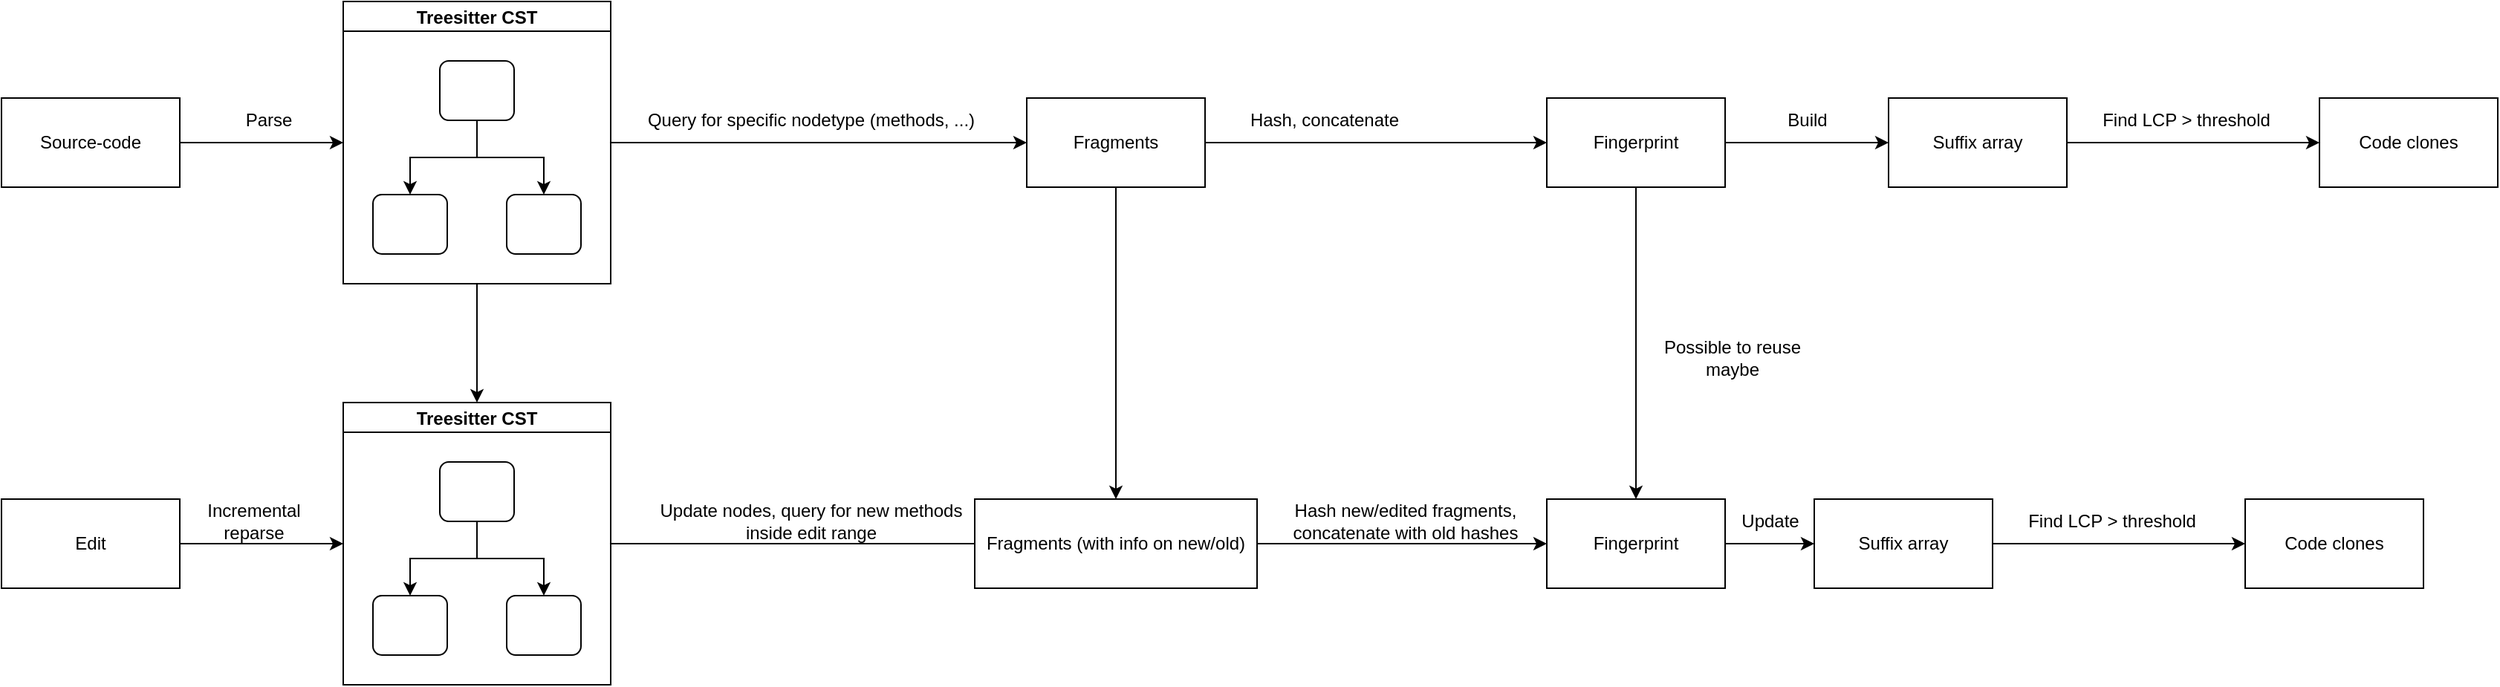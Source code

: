 <mxfile version="20.2.8" type="device"><diagram id="6dIh1m3p-AMld63EMqrM" name="Page-1"><mxGraphModel dx="1803" dy="1321" grid="1" gridSize="10" guides="1" tooltips="1" connect="1" arrows="1" fold="1" page="1" pageScale="1" pageWidth="850" pageHeight="1100" math="0" shadow="0"><root><mxCell id="0"/><mxCell id="1" parent="0"/><mxCell id="R3K3xTchvUy3DjeiM6D0-2" style="edgeStyle=orthogonalEdgeStyle;rounded=0;orthogonalLoop=1;jettySize=auto;html=1;exitX=1;exitY=0.5;exitDx=0;exitDy=0;" edge="1" parent="1" source="R3K3xTchvUy3DjeiM6D0-1" target="R3K3xTchvUy3DjeiM6D0-4"><mxGeometry relative="1" as="geometry"><mxPoint x="290" y="440" as="targetPoint"/></mxGeometry></mxCell><mxCell id="R3K3xTchvUy3DjeiM6D0-1" value="Source-code" style="rounded=0;whiteSpace=wrap;html=1;" vertex="1" parent="1"><mxGeometry y="410" width="120" height="60" as="geometry"/></mxCell><mxCell id="R3K3xTchvUy3DjeiM6D0-11" style="edgeStyle=orthogonalEdgeStyle;rounded=0;orthogonalLoop=1;jettySize=auto;html=1;exitX=1;exitY=0.5;exitDx=0;exitDy=0;" edge="1" parent="1" source="R3K3xTchvUy3DjeiM6D0-4" target="R3K3xTchvUy3DjeiM6D0-15"><mxGeometry relative="1" as="geometry"><mxPoint x="670" y="440" as="targetPoint"/></mxGeometry></mxCell><mxCell id="R3K3xTchvUy3DjeiM6D0-33" style="edgeStyle=orthogonalEdgeStyle;rounded=0;orthogonalLoop=1;jettySize=auto;html=1;exitX=0.5;exitY=1;exitDx=0;exitDy=0;entryX=0.5;entryY=0;entryDx=0;entryDy=0;" edge="1" parent="1" source="R3K3xTchvUy3DjeiM6D0-4" target="R3K3xTchvUy3DjeiM6D0-26"><mxGeometry relative="1" as="geometry"/></mxCell><mxCell id="R3K3xTchvUy3DjeiM6D0-4" value="Treesitter CST" style="swimlane;startSize=20;horizontal=1;childLayout=treeLayout;horizontalTree=0;resizable=0;containerType=tree;" vertex="1" parent="1"><mxGeometry x="230" y="345" width="180" height="190" as="geometry"/></mxCell><mxCell id="R3K3xTchvUy3DjeiM6D0-5" value="" style="whiteSpace=wrap;html=1;rounded=1;" vertex="1" parent="R3K3xTchvUy3DjeiM6D0-4"><mxGeometry x="65" y="40" width="50" height="40" as="geometry"/></mxCell><mxCell id="R3K3xTchvUy3DjeiM6D0-6" value="" style="whiteSpace=wrap;html=1;rounded=1;" vertex="1" parent="R3K3xTchvUy3DjeiM6D0-4"><mxGeometry x="20" y="130" width="50" height="40" as="geometry"/></mxCell><mxCell id="R3K3xTchvUy3DjeiM6D0-7" value="" style="edgeStyle=elbowEdgeStyle;elbow=vertical;html=1;rounded=0;" edge="1" parent="R3K3xTchvUy3DjeiM6D0-4" source="R3K3xTchvUy3DjeiM6D0-5" target="R3K3xTchvUy3DjeiM6D0-6"><mxGeometry relative="1" as="geometry"/></mxCell><mxCell id="R3K3xTchvUy3DjeiM6D0-8" value="" style="whiteSpace=wrap;html=1;rounded=1;" vertex="1" parent="R3K3xTchvUy3DjeiM6D0-4"><mxGeometry x="110" y="130" width="50" height="40" as="geometry"/></mxCell><mxCell id="R3K3xTchvUy3DjeiM6D0-9" value="" style="edgeStyle=elbowEdgeStyle;elbow=vertical;html=1;rounded=0;" edge="1" parent="R3K3xTchvUy3DjeiM6D0-4" source="R3K3xTchvUy3DjeiM6D0-5" target="R3K3xTchvUy3DjeiM6D0-8"><mxGeometry relative="1" as="geometry"/></mxCell><mxCell id="R3K3xTchvUy3DjeiM6D0-12" value="Parse" style="text;html=1;strokeColor=none;fillColor=none;align=center;verticalAlign=middle;whiteSpace=wrap;rounded=0;" vertex="1" parent="1"><mxGeometry x="150" y="410" width="60" height="30" as="geometry"/></mxCell><mxCell id="R3K3xTchvUy3DjeiM6D0-13" value="Query for specific nodetype (methods, ...)" style="text;html=1;strokeColor=none;fillColor=none;align=center;verticalAlign=middle;whiteSpace=wrap;rounded=0;" vertex="1" parent="1"><mxGeometry x="425" y="410" width="240" height="30" as="geometry"/></mxCell><mxCell id="R3K3xTchvUy3DjeiM6D0-17" value="" style="edgeStyle=orthogonalEdgeStyle;rounded=0;orthogonalLoop=1;jettySize=auto;html=1;" edge="1" parent="1" source="R3K3xTchvUy3DjeiM6D0-15" target="R3K3xTchvUy3DjeiM6D0-16"><mxGeometry relative="1" as="geometry"/></mxCell><mxCell id="R3K3xTchvUy3DjeiM6D0-44" style="edgeStyle=orthogonalEdgeStyle;rounded=0;orthogonalLoop=1;jettySize=auto;html=1;exitX=0.5;exitY=1;exitDx=0;exitDy=0;entryX=0.5;entryY=0;entryDx=0;entryDy=0;" edge="1" parent="1" source="R3K3xTchvUy3DjeiM6D0-15" target="R3K3xTchvUy3DjeiM6D0-36"><mxGeometry relative="1" as="geometry"/></mxCell><mxCell id="R3K3xTchvUy3DjeiM6D0-15" value="Fragments" style="rounded=0;whiteSpace=wrap;html=1;" vertex="1" parent="1"><mxGeometry x="690" y="410" width="120" height="60" as="geometry"/></mxCell><mxCell id="R3K3xTchvUy3DjeiM6D0-20" value="" style="edgeStyle=orthogonalEdgeStyle;rounded=0;orthogonalLoop=1;jettySize=auto;html=1;" edge="1" parent="1" source="R3K3xTchvUy3DjeiM6D0-16" target="R3K3xTchvUy3DjeiM6D0-19"><mxGeometry relative="1" as="geometry"/></mxCell><mxCell id="R3K3xTchvUy3DjeiM6D0-49" style="edgeStyle=orthogonalEdgeStyle;rounded=0;orthogonalLoop=1;jettySize=auto;html=1;exitX=0.5;exitY=1;exitDx=0;exitDy=0;entryX=0.5;entryY=0;entryDx=0;entryDy=0;" edge="1" parent="1" source="R3K3xTchvUy3DjeiM6D0-16" target="R3K3xTchvUy3DjeiM6D0-37"><mxGeometry relative="1" as="geometry"/></mxCell><mxCell id="R3K3xTchvUy3DjeiM6D0-16" value="Fingerprint" style="whiteSpace=wrap;html=1;rounded=0;" vertex="1" parent="1"><mxGeometry x="1040" y="410" width="120" height="60" as="geometry"/></mxCell><mxCell id="R3K3xTchvUy3DjeiM6D0-18" value="Hash, concatenate" style="text;html=1;align=center;verticalAlign=middle;resizable=0;points=[];autosize=1;strokeColor=none;fillColor=none;" vertex="1" parent="1"><mxGeometry x="830" y="410" width="120" height="30" as="geometry"/></mxCell><mxCell id="R3K3xTchvUy3DjeiM6D0-23" value="" style="edgeStyle=orthogonalEdgeStyle;rounded=0;orthogonalLoop=1;jettySize=auto;html=1;" edge="1" parent="1" source="R3K3xTchvUy3DjeiM6D0-19" target="R3K3xTchvUy3DjeiM6D0-22"><mxGeometry relative="1" as="geometry"/></mxCell><mxCell id="R3K3xTchvUy3DjeiM6D0-19" value="Suffix array" style="whiteSpace=wrap;html=1;rounded=0;" vertex="1" parent="1"><mxGeometry x="1270" y="410" width="120" height="60" as="geometry"/></mxCell><mxCell id="R3K3xTchvUy3DjeiM6D0-21" value="Build" style="text;html=1;align=center;verticalAlign=middle;resizable=0;points=[];autosize=1;strokeColor=none;fillColor=none;" vertex="1" parent="1"><mxGeometry x="1190" y="410" width="50" height="30" as="geometry"/></mxCell><mxCell id="R3K3xTchvUy3DjeiM6D0-22" value="Code clones" style="whiteSpace=wrap;html=1;rounded=0;" vertex="1" parent="1"><mxGeometry x="1560" y="410" width="120" height="60" as="geometry"/></mxCell><mxCell id="R3K3xTchvUy3DjeiM6D0-24" value="Find LCP &amp;gt; threshold" style="text;html=1;align=center;verticalAlign=middle;resizable=0;points=[];autosize=1;strokeColor=none;fillColor=none;" vertex="1" parent="1"><mxGeometry x="1400" y="410" width="140" height="30" as="geometry"/></mxCell><mxCell id="R3K3xTchvUy3DjeiM6D0-32" style="edgeStyle=orthogonalEdgeStyle;rounded=0;orthogonalLoop=1;jettySize=auto;html=1;exitX=1;exitY=0.5;exitDx=0;exitDy=0;entryX=0;entryY=0.5;entryDx=0;entryDy=0;" edge="1" parent="1" source="R3K3xTchvUy3DjeiM6D0-25" target="R3K3xTchvUy3DjeiM6D0-26"><mxGeometry relative="1" as="geometry"/></mxCell><mxCell id="R3K3xTchvUy3DjeiM6D0-25" value="Edit" style="rounded=0;whiteSpace=wrap;html=1;" vertex="1" parent="1"><mxGeometry y="680" width="120" height="60" as="geometry"/></mxCell><mxCell id="R3K3xTchvUy3DjeiM6D0-34" style="edgeStyle=orthogonalEdgeStyle;rounded=0;orthogonalLoop=1;jettySize=auto;html=1;exitX=1;exitY=0.5;exitDx=0;exitDy=0;" edge="1" parent="1" source="R3K3xTchvUy3DjeiM6D0-26"><mxGeometry relative="1" as="geometry"><mxPoint x="750" y="710" as="targetPoint"/></mxGeometry></mxCell><mxCell id="R3K3xTchvUy3DjeiM6D0-26" value="Treesitter CST" style="swimlane;startSize=20;horizontal=1;childLayout=treeLayout;horizontalTree=0;resizable=0;containerType=tree;" vertex="1" parent="1"><mxGeometry x="230" y="615" width="180" height="190" as="geometry"/></mxCell><mxCell id="R3K3xTchvUy3DjeiM6D0-27" value="" style="whiteSpace=wrap;html=1;rounded=1;" vertex="1" parent="R3K3xTchvUy3DjeiM6D0-26"><mxGeometry x="65" y="40" width="50" height="40" as="geometry"/></mxCell><mxCell id="R3K3xTchvUy3DjeiM6D0-28" value="" style="whiteSpace=wrap;html=1;rounded=1;" vertex="1" parent="R3K3xTchvUy3DjeiM6D0-26"><mxGeometry x="20" y="130" width="50" height="40" as="geometry"/></mxCell><mxCell id="R3K3xTchvUy3DjeiM6D0-29" value="" style="edgeStyle=elbowEdgeStyle;elbow=vertical;html=1;rounded=0;" edge="1" parent="R3K3xTchvUy3DjeiM6D0-26" source="R3K3xTchvUy3DjeiM6D0-27" target="R3K3xTchvUy3DjeiM6D0-28"><mxGeometry relative="1" as="geometry"/></mxCell><mxCell id="R3K3xTchvUy3DjeiM6D0-30" value="" style="whiteSpace=wrap;html=1;rounded=1;" vertex="1" parent="R3K3xTchvUy3DjeiM6D0-26"><mxGeometry x="110" y="130" width="50" height="40" as="geometry"/></mxCell><mxCell id="R3K3xTchvUy3DjeiM6D0-31" value="" style="edgeStyle=elbowEdgeStyle;elbow=vertical;html=1;rounded=0;" edge="1" parent="R3K3xTchvUy3DjeiM6D0-26" source="R3K3xTchvUy3DjeiM6D0-27" target="R3K3xTchvUy3DjeiM6D0-30"><mxGeometry relative="1" as="geometry"/></mxCell><mxCell id="R3K3xTchvUy3DjeiM6D0-35" value="Update nodes, query for new methods inside edit range" style="text;html=1;strokeColor=none;fillColor=none;align=center;verticalAlign=middle;whiteSpace=wrap;rounded=0;" vertex="1" parent="1"><mxGeometry x="440" y="680" width="210" height="30" as="geometry"/></mxCell><mxCell id="R3K3xTchvUy3DjeiM6D0-38" value="" style="edgeStyle=orthogonalEdgeStyle;rounded=0;orthogonalLoop=1;jettySize=auto;html=1;" edge="1" parent="1" source="R3K3xTchvUy3DjeiM6D0-36" target="R3K3xTchvUy3DjeiM6D0-37"><mxGeometry relative="1" as="geometry"/></mxCell><mxCell id="R3K3xTchvUy3DjeiM6D0-36" value="Fragments (with info on new/old)" style="rounded=0;whiteSpace=wrap;html=1;" vertex="1" parent="1"><mxGeometry x="655" y="680" width="190" height="60" as="geometry"/></mxCell><mxCell id="R3K3xTchvUy3DjeiM6D0-41" value="" style="edgeStyle=orthogonalEdgeStyle;rounded=0;orthogonalLoop=1;jettySize=auto;html=1;" edge="1" parent="1" source="R3K3xTchvUy3DjeiM6D0-37" target="R3K3xTchvUy3DjeiM6D0-40"><mxGeometry relative="1" as="geometry"/></mxCell><mxCell id="R3K3xTchvUy3DjeiM6D0-37" value="Fingerprint" style="whiteSpace=wrap;html=1;rounded=0;" vertex="1" parent="1"><mxGeometry x="1040" y="680" width="120" height="60" as="geometry"/></mxCell><mxCell id="R3K3xTchvUy3DjeiM6D0-39" value="Hash new/edited fragments, concatenate with old hashes" style="text;html=1;strokeColor=none;fillColor=none;align=center;verticalAlign=middle;whiteSpace=wrap;rounded=0;" vertex="1" parent="1"><mxGeometry x="850" y="680" width="190" height="30" as="geometry"/></mxCell><mxCell id="R3K3xTchvUy3DjeiM6D0-46" style="edgeStyle=orthogonalEdgeStyle;rounded=0;orthogonalLoop=1;jettySize=auto;html=1;exitX=1;exitY=0.5;exitDx=0;exitDy=0;" edge="1" parent="1" source="R3K3xTchvUy3DjeiM6D0-40" target="R3K3xTchvUy3DjeiM6D0-47"><mxGeometry relative="1" as="geometry"><mxPoint x="1490" y="710" as="targetPoint"/></mxGeometry></mxCell><mxCell id="R3K3xTchvUy3DjeiM6D0-40" value="Suffix array" style="whiteSpace=wrap;html=1;rounded=0;" vertex="1" parent="1"><mxGeometry x="1220" y="680" width="120" height="60" as="geometry"/></mxCell><mxCell id="R3K3xTchvUy3DjeiM6D0-42" value="Update" style="text;html=1;align=center;verticalAlign=middle;resizable=0;points=[];autosize=1;strokeColor=none;fillColor=none;" vertex="1" parent="1"><mxGeometry x="1160" y="680" width="60" height="30" as="geometry"/></mxCell><mxCell id="R3K3xTchvUy3DjeiM6D0-43" value="Incremental reparse" style="text;html=1;strokeColor=none;fillColor=none;align=center;verticalAlign=middle;whiteSpace=wrap;rounded=0;" vertex="1" parent="1"><mxGeometry x="140" y="680" width="60" height="30" as="geometry"/></mxCell><mxCell id="R3K3xTchvUy3DjeiM6D0-47" value="Code clones" style="whiteSpace=wrap;html=1;rounded=0;" vertex="1" parent="1"><mxGeometry x="1510" y="680" width="120" height="60" as="geometry"/></mxCell><mxCell id="R3K3xTchvUy3DjeiM6D0-48" value="Find LCP &amp;gt; threshold" style="text;html=1;align=center;verticalAlign=middle;resizable=0;points=[];autosize=1;strokeColor=none;fillColor=none;" vertex="1" parent="1"><mxGeometry x="1350" y="680" width="140" height="30" as="geometry"/></mxCell><mxCell id="R3K3xTchvUy3DjeiM6D0-50" value="Possible to reuse maybe" style="text;html=1;strokeColor=none;fillColor=none;align=center;verticalAlign=middle;whiteSpace=wrap;rounded=0;" vertex="1" parent="1"><mxGeometry x="1110" y="570" width="110" height="30" as="geometry"/></mxCell></root></mxGraphModel></diagram></mxfile>